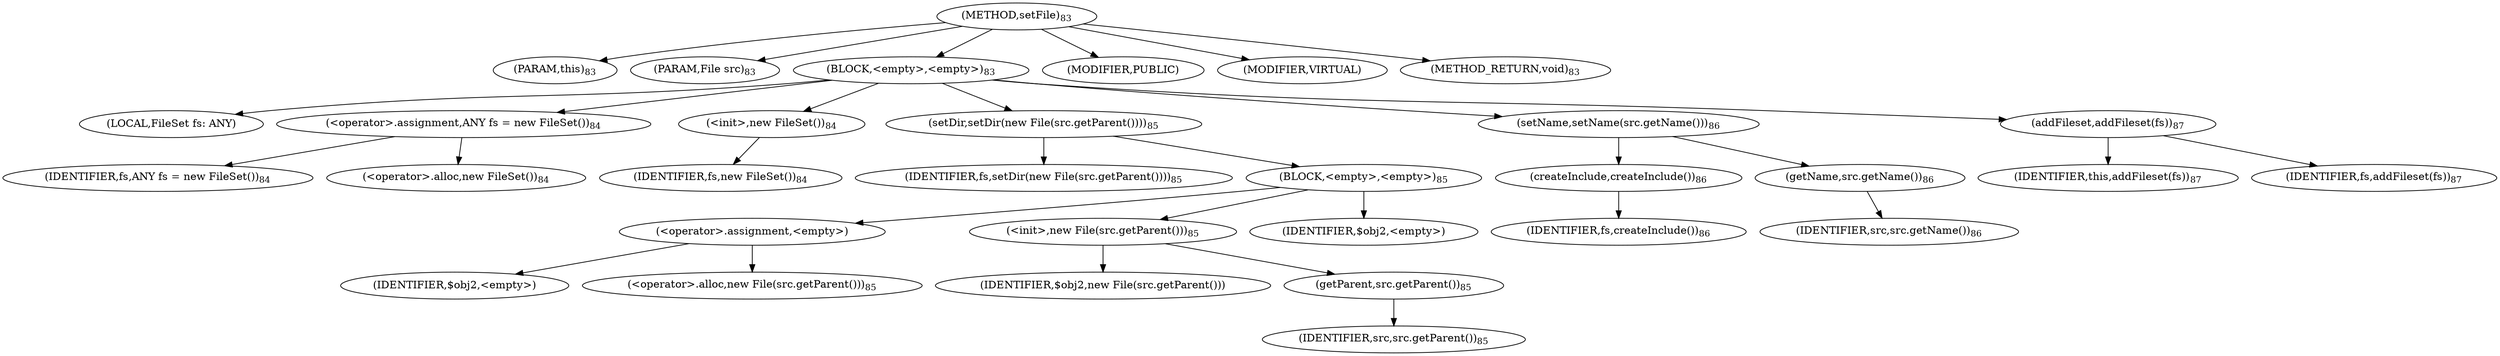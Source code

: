 digraph "setFile" {  
"74" [label = <(METHOD,setFile)<SUB>83</SUB>> ]
"6" [label = <(PARAM,this)<SUB>83</SUB>> ]
"75" [label = <(PARAM,File src)<SUB>83</SUB>> ]
"76" [label = <(BLOCK,&lt;empty&gt;,&lt;empty&gt;)<SUB>83</SUB>> ]
"4" [label = <(LOCAL,FileSet fs: ANY)> ]
"77" [label = <(&lt;operator&gt;.assignment,ANY fs = new FileSet())<SUB>84</SUB>> ]
"78" [label = <(IDENTIFIER,fs,ANY fs = new FileSet())<SUB>84</SUB>> ]
"79" [label = <(&lt;operator&gt;.alloc,new FileSet())<SUB>84</SUB>> ]
"80" [label = <(&lt;init&gt;,new FileSet())<SUB>84</SUB>> ]
"3" [label = <(IDENTIFIER,fs,new FileSet())<SUB>84</SUB>> ]
"81" [label = <(setDir,setDir(new File(src.getParent())))<SUB>85</SUB>> ]
"82" [label = <(IDENTIFIER,fs,setDir(new File(src.getParent())))<SUB>85</SUB>> ]
"83" [label = <(BLOCK,&lt;empty&gt;,&lt;empty&gt;)<SUB>85</SUB>> ]
"84" [label = <(&lt;operator&gt;.assignment,&lt;empty&gt;)> ]
"85" [label = <(IDENTIFIER,$obj2,&lt;empty&gt;)> ]
"86" [label = <(&lt;operator&gt;.alloc,new File(src.getParent()))<SUB>85</SUB>> ]
"87" [label = <(&lt;init&gt;,new File(src.getParent()))<SUB>85</SUB>> ]
"88" [label = <(IDENTIFIER,$obj2,new File(src.getParent()))> ]
"89" [label = <(getParent,src.getParent())<SUB>85</SUB>> ]
"90" [label = <(IDENTIFIER,src,src.getParent())<SUB>85</SUB>> ]
"91" [label = <(IDENTIFIER,$obj2,&lt;empty&gt;)> ]
"92" [label = <(setName,setName(src.getName()))<SUB>86</SUB>> ]
"93" [label = <(createInclude,createInclude())<SUB>86</SUB>> ]
"94" [label = <(IDENTIFIER,fs,createInclude())<SUB>86</SUB>> ]
"95" [label = <(getName,src.getName())<SUB>86</SUB>> ]
"96" [label = <(IDENTIFIER,src,src.getName())<SUB>86</SUB>> ]
"97" [label = <(addFileset,addFileset(fs))<SUB>87</SUB>> ]
"5" [label = <(IDENTIFIER,this,addFileset(fs))<SUB>87</SUB>> ]
"98" [label = <(IDENTIFIER,fs,addFileset(fs))<SUB>87</SUB>> ]
"99" [label = <(MODIFIER,PUBLIC)> ]
"100" [label = <(MODIFIER,VIRTUAL)> ]
"101" [label = <(METHOD_RETURN,void)<SUB>83</SUB>> ]
  "74" -> "6" 
  "74" -> "75" 
  "74" -> "76" 
  "74" -> "99" 
  "74" -> "100" 
  "74" -> "101" 
  "76" -> "4" 
  "76" -> "77" 
  "76" -> "80" 
  "76" -> "81" 
  "76" -> "92" 
  "76" -> "97" 
  "77" -> "78" 
  "77" -> "79" 
  "80" -> "3" 
  "81" -> "82" 
  "81" -> "83" 
  "83" -> "84" 
  "83" -> "87" 
  "83" -> "91" 
  "84" -> "85" 
  "84" -> "86" 
  "87" -> "88" 
  "87" -> "89" 
  "89" -> "90" 
  "92" -> "93" 
  "92" -> "95" 
  "93" -> "94" 
  "95" -> "96" 
  "97" -> "5" 
  "97" -> "98" 
}
